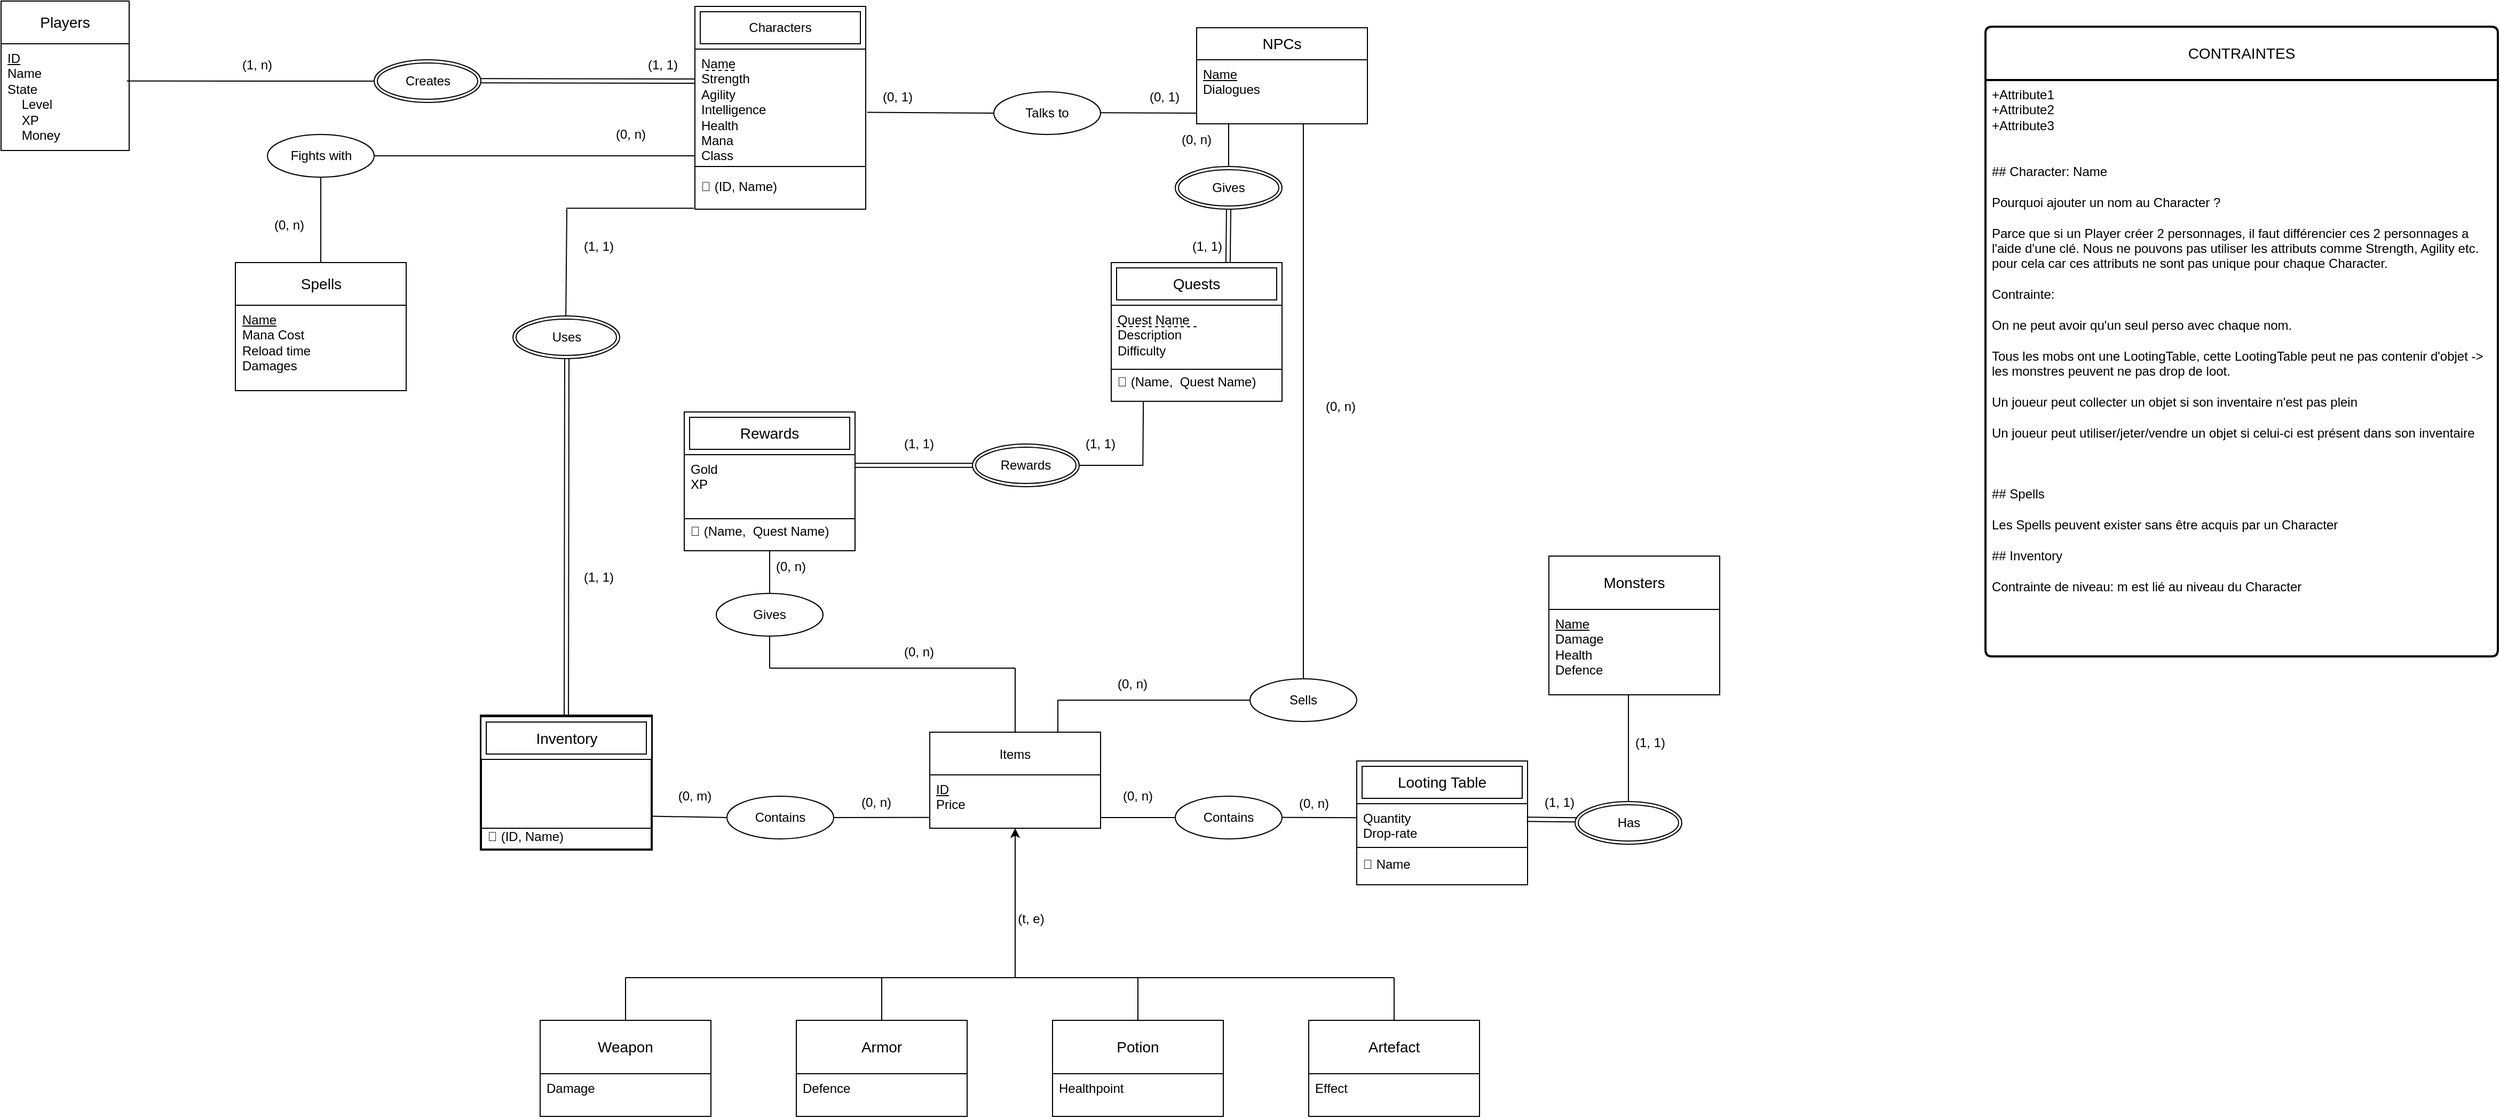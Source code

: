 <mxfile version="26.1.1">
  <diagram name="Page-1" id="gmYhZgUs5iD5eJfG_b85">
    <mxGraphModel grid="1" page="1" gridSize="10" guides="1" tooltips="1" connect="1" arrows="1" fold="1" pageScale="1" pageWidth="850" pageHeight="1100" math="0" shadow="0">
      <root>
        <mxCell id="0" />
        <mxCell id="1" parent="0" />
        <mxCell id="PnlVqJtPfhtR3vDDbLsD-72" value="Players" style="swimlane;childLayout=stackLayout;horizontal=1;startSize=40;horizontalStack=0;rounded=0;fontSize=14;fontStyle=0;strokeWidth=1;resizeParent=0;resizeLast=1;shadow=0;dashed=0;align=center;arcSize=4;whiteSpace=wrap;html=1;labelBackgroundColor=none;" vertex="1" parent="1">
          <mxGeometry x="-830" y="15" width="120" height="140" as="geometry" />
        </mxCell>
        <mxCell id="PnlVqJtPfhtR3vDDbLsD-73" value="&lt;u&gt;ID&lt;/u&gt;&lt;div&gt;Name&lt;/div&gt;&lt;div&gt;State&lt;/div&gt;&lt;div&gt;&amp;nbsp;&amp;nbsp;&amp;nbsp; Level&lt;br&gt;&lt;/div&gt;&lt;div&gt;&amp;nbsp;&amp;nbsp;&amp;nbsp; XP&lt;/div&gt;&lt;div&gt;&amp;nbsp;&amp;nbsp;&amp;nbsp; M&lt;span style=&quot;background-color: transparent; color: light-dark(rgb(0, 0, 0), rgb(255, 255, 255));&quot;&gt;oney&lt;/span&gt;&lt;/div&gt;&lt;div&gt;&lt;br&gt;&lt;/div&gt;" style="align=left;strokeColor=none;fillColor=none;spacingLeft=4;fontSize=12;verticalAlign=top;resizable=0;rotatable=0;part=1;html=1;labelBackgroundColor=none;" vertex="1" parent="PnlVqJtPfhtR3vDDbLsD-72">
          <mxGeometry y="40" width="120" height="100" as="geometry" />
        </mxCell>
        <mxCell id="PnlVqJtPfhtR3vDDbLsD-74" value="" style="swimlane;childLayout=stackLayout;horizontal=1;startSize=0;horizontalStack=0;rounded=1;fontSize=14;fontStyle=0;strokeWidth=1;resizeParent=0;resizeLast=1;shadow=0;dashed=0;align=center;arcSize=4;whiteSpace=wrap;html=1;labelBackgroundColor=none;" vertex="1" parent="1">
          <mxGeometry x="-180" y="20" width="160" height="190" as="geometry">
            <mxRectangle x="-180" y="40" width="130" height="50" as="alternateBounds" />
          </mxGeometry>
        </mxCell>
        <mxCell id="T0GjzuPxUQXK1XWp5vqH-15" value="Characters" style="shape=ext;margin=3;double=1;whiteSpace=wrap;html=1;align=center;strokeWidth=1;labelBackgroundColor=none;" vertex="1" parent="PnlVqJtPfhtR3vDDbLsD-74">
          <mxGeometry width="160" height="40" as="geometry" />
        </mxCell>
        <mxCell id="5OklQFgsDR4nSBkf5qA2-137" value="" style="endArrow=none;dashed=1;html=1;rounded=0;" edge="1" parent="PnlVqJtPfhtR3vDDbLsD-74">
          <mxGeometry width="50" height="50" relative="1" as="geometry">
            <mxPoint x="10" y="60" as="sourcePoint" />
            <mxPoint x="40" y="60" as="targetPoint" />
          </mxGeometry>
        </mxCell>
        <mxCell id="PnlVqJtPfhtR3vDDbLsD-75" value="&lt;div&gt;&lt;span&gt;Name&lt;/span&gt;&lt;/div&gt;Strength&lt;div&gt;Agility&lt;/div&gt;&lt;div&gt;Intelligence&lt;/div&gt;&lt;div&gt;Health&lt;/div&gt;&lt;div&gt;Mana&lt;/div&gt;&lt;div&gt;Class&lt;/div&gt;&lt;div&gt;&lt;br&gt;&lt;/div&gt;&lt;div&gt;🔑 (ID, Name)&lt;/div&gt;" style="align=left;strokeColor=none;fillColor=none;spacingLeft=4;fontSize=12;verticalAlign=top;resizable=0;rotatable=0;part=1;html=1;labelBackgroundColor=none;" vertex="1" parent="PnlVqJtPfhtR3vDDbLsD-74">
          <mxGeometry y="40" width="160" height="150" as="geometry" />
        </mxCell>
        <mxCell id="T0GjzuPxUQXK1XWp5vqH-31" value="" style="endArrow=none;html=1;rounded=0;labelBackgroundColor=none;fontColor=default;" edge="1" parent="PnlVqJtPfhtR3vDDbLsD-74">
          <mxGeometry width="50" height="50" relative="1" as="geometry">
            <mxPoint x="160" y="150" as="sourcePoint" />
            <mxPoint y="150" as="targetPoint" />
          </mxGeometry>
        </mxCell>
        <mxCell id="PnlVqJtPfhtR3vDDbLsD-76" value="&lt;span style=&quot;font-size: 12px;&quot;&gt;Items&lt;/span&gt;" style="swimlane;childLayout=stackLayout;horizontal=1;startSize=40;horizontalStack=0;rounded=0;fontSize=14;fontStyle=0;strokeWidth=1;resizeParent=0;resizeLast=1;shadow=0;dashed=0;align=center;arcSize=4;whiteSpace=wrap;html=1;labelBackgroundColor=none;" vertex="1" parent="1">
          <mxGeometry x="40" y="700" width="160" height="90" as="geometry" />
        </mxCell>
        <mxCell id="PnlVqJtPfhtR3vDDbLsD-77" value="&lt;u&gt;ID&lt;/u&gt;&lt;div&gt;Price&lt;/div&gt;&lt;div&gt;&lt;br&gt;&lt;/div&gt;" style="align=left;strokeColor=none;fillColor=none;spacingLeft=4;fontSize=12;verticalAlign=top;resizable=0;rotatable=0;part=1;html=1;labelBackgroundColor=none;" vertex="1" parent="PnlVqJtPfhtR3vDDbLsD-76">
          <mxGeometry y="40" width="160" height="50" as="geometry" />
        </mxCell>
        <mxCell id="PnlVqJtPfhtR3vDDbLsD-78" value="Weapon" style="swimlane;childLayout=stackLayout;horizontal=1;startSize=50;horizontalStack=0;rounded=0;fontSize=14;fontStyle=0;strokeWidth=1;resizeParent=0;resizeLast=1;shadow=0;dashed=0;align=center;arcSize=4;whiteSpace=wrap;html=1;labelBackgroundColor=none;" vertex="1" parent="1">
          <mxGeometry x="-325" y="970" width="160" height="90" as="geometry" />
        </mxCell>
        <mxCell id="PnlVqJtPfhtR3vDDbLsD-79" value="&lt;div&gt;Damage&lt;/div&gt;" style="align=left;strokeColor=none;fillColor=none;spacingLeft=4;fontSize=12;verticalAlign=top;resizable=0;rotatable=0;part=1;html=1;labelBackgroundColor=none;" vertex="1" parent="PnlVqJtPfhtR3vDDbLsD-78">
          <mxGeometry y="50" width="160" height="40" as="geometry" />
        </mxCell>
        <mxCell id="PnlVqJtPfhtR3vDDbLsD-80" value="Armor" style="swimlane;childLayout=stackLayout;horizontal=1;startSize=50;horizontalStack=0;rounded=0;fontSize=14;fontStyle=0;strokeWidth=1;resizeParent=0;resizeLast=1;shadow=0;dashed=0;align=center;arcSize=4;whiteSpace=wrap;html=1;labelBackgroundColor=none;" vertex="1" parent="1">
          <mxGeometry x="-85" y="970" width="160" height="90" as="geometry" />
        </mxCell>
        <mxCell id="PnlVqJtPfhtR3vDDbLsD-81" value="Defence" style="align=left;strokeColor=none;fillColor=none;spacingLeft=4;fontSize=12;verticalAlign=top;resizable=0;rotatable=0;part=1;html=1;labelBackgroundColor=none;" vertex="1" parent="PnlVqJtPfhtR3vDDbLsD-80">
          <mxGeometry y="50" width="160" height="40" as="geometry" />
        </mxCell>
        <mxCell id="PnlVqJtPfhtR3vDDbLsD-82" value="Potion" style="swimlane;childLayout=stackLayout;horizontal=1;startSize=50;horizontalStack=0;rounded=0;fontSize=14;fontStyle=0;strokeWidth=1;resizeParent=0;resizeLast=1;shadow=0;dashed=0;align=center;arcSize=4;whiteSpace=wrap;html=1;labelBackgroundColor=none;" vertex="1" parent="1">
          <mxGeometry x="155" y="970" width="160" height="90" as="geometry" />
        </mxCell>
        <mxCell id="PnlVqJtPfhtR3vDDbLsD-83" value="Healthpoint" style="align=left;strokeColor=none;fillColor=none;spacingLeft=4;fontSize=12;verticalAlign=top;resizable=0;rotatable=0;part=1;html=1;labelBackgroundColor=none;" vertex="1" parent="PnlVqJtPfhtR3vDDbLsD-82">
          <mxGeometry y="50" width="160" height="40" as="geometry" />
        </mxCell>
        <mxCell id="PnlVqJtPfhtR3vDDbLsD-84" value="Artefact" style="swimlane;childLayout=stackLayout;horizontal=1;startSize=50;horizontalStack=0;rounded=0;fontSize=14;fontStyle=0;strokeWidth=1;resizeParent=0;resizeLast=1;shadow=0;dashed=0;align=center;arcSize=4;whiteSpace=wrap;html=1;labelBackgroundColor=none;" vertex="1" parent="1">
          <mxGeometry x="395" y="970" width="160" height="90" as="geometry" />
        </mxCell>
        <mxCell id="PnlVqJtPfhtR3vDDbLsD-85" value="Effect" style="align=left;strokeColor=none;fillColor=none;spacingLeft=4;fontSize=12;verticalAlign=top;resizable=0;rotatable=0;part=1;html=1;labelBackgroundColor=none;" vertex="1" parent="PnlVqJtPfhtR3vDDbLsD-84">
          <mxGeometry y="50" width="160" height="40" as="geometry" />
        </mxCell>
        <mxCell id="PnlVqJtPfhtR3vDDbLsD-86" value="" style="endArrow=none;html=1;rounded=0;exitX=0.5;exitY=0;exitDx=0;exitDy=0;labelBackgroundColor=none;fontColor=default;" edge="1" parent="1" source="PnlVqJtPfhtR3vDDbLsD-80">
          <mxGeometry width="50" height="50" relative="1" as="geometry">
            <mxPoint x="-45" y="950" as="sourcePoint" />
            <mxPoint x="-5" y="930" as="targetPoint" />
          </mxGeometry>
        </mxCell>
        <mxCell id="PnlVqJtPfhtR3vDDbLsD-87" value="" style="endArrow=none;html=1;rounded=0;exitX=0.5;exitY=0;exitDx=0;exitDy=0;labelBackgroundColor=none;fontColor=default;" edge="1" parent="1" source="PnlVqJtPfhtR3vDDbLsD-82">
          <mxGeometry width="50" height="50" relative="1" as="geometry">
            <mxPoint x="215" y="890" as="sourcePoint" />
            <mxPoint x="235" y="930" as="targetPoint" />
          </mxGeometry>
        </mxCell>
        <mxCell id="PnlVqJtPfhtR3vDDbLsD-88" value="" style="endArrow=none;html=1;rounded=0;exitX=0.5;exitY=0;exitDx=0;exitDy=0;labelBackgroundColor=none;fontColor=default;" edge="1" parent="1" source="PnlVqJtPfhtR3vDDbLsD-84">
          <mxGeometry width="50" height="50" relative="1" as="geometry">
            <mxPoint x="215" y="890" as="sourcePoint" />
            <mxPoint x="475" y="930" as="targetPoint" />
          </mxGeometry>
        </mxCell>
        <mxCell id="PnlVqJtPfhtR3vDDbLsD-89" value="" style="endArrow=none;html=1;rounded=0;exitX=0.5;exitY=0;exitDx=0;exitDy=0;labelBackgroundColor=none;fontColor=default;" edge="1" parent="1" source="PnlVqJtPfhtR3vDDbLsD-78">
          <mxGeometry width="50" height="50" relative="1" as="geometry">
            <mxPoint x="215" y="890" as="sourcePoint" />
            <mxPoint x="-245" y="930" as="targetPoint" />
          </mxGeometry>
        </mxCell>
        <mxCell id="PnlVqJtPfhtR3vDDbLsD-90" value="" style="endArrow=none;html=1;rounded=0;labelBackgroundColor=none;fontColor=default;" edge="1" parent="1">
          <mxGeometry width="50" height="50" relative="1" as="geometry">
            <mxPoint x="-245" y="930" as="sourcePoint" />
            <mxPoint x="475" y="930" as="targetPoint" />
          </mxGeometry>
        </mxCell>
        <mxCell id="PnlVqJtPfhtR3vDDbLsD-91" value="" style="endArrow=classic;html=1;rounded=0;endFill=1;labelBackgroundColor=none;fontColor=default;entryX=0.5;entryY=1;entryDx=0;entryDy=0;" edge="1" parent="1" target="PnlVqJtPfhtR3vDDbLsD-77">
          <mxGeometry width="50" height="50" relative="1" as="geometry">
            <mxPoint x="120" y="930" as="sourcePoint" />
            <mxPoint x="115" y="830" as="targetPoint" />
          </mxGeometry>
        </mxCell>
        <mxCell id="PnlVqJtPfhtR3vDDbLsD-92" value="(t, e)" style="text;html=1;align=center;verticalAlign=middle;whiteSpace=wrap;rounded=0;labelBackgroundColor=none;" vertex="1" parent="1">
          <mxGeometry x="105" y="860" width="60" height="30" as="geometry" />
        </mxCell>
        <mxCell id="PnlVqJtPfhtR3vDDbLsD-93" value="&lt;div&gt;Monsters&lt;/div&gt;" style="swimlane;childLayout=stackLayout;horizontal=1;startSize=50;horizontalStack=0;rounded=0;fontSize=14;fontStyle=0;strokeWidth=1;resizeParent=0;resizeLast=1;shadow=0;dashed=0;align=center;arcSize=4;whiteSpace=wrap;html=1;labelBackgroundColor=none;" vertex="1" parent="1">
          <mxGeometry x="620" y="535" width="160" height="130" as="geometry" />
        </mxCell>
        <mxCell id="PnlVqJtPfhtR3vDDbLsD-94" value="&lt;div&gt;&lt;u&gt;Name&lt;/u&gt;&lt;/div&gt;Damage&lt;div&gt;Health&lt;/div&gt;&lt;div&gt;Defence&lt;/div&gt;" style="align=left;strokeColor=none;fillColor=none;spacingLeft=4;fontSize=12;verticalAlign=top;resizable=0;rotatable=0;part=1;html=1;labelBackgroundColor=none;" vertex="1" parent="PnlVqJtPfhtR3vDDbLsD-93">
          <mxGeometry y="50" width="160" height="80" as="geometry" />
        </mxCell>
        <mxCell id="PnlVqJtPfhtR3vDDbLsD-95" value="" style="swimlane;childLayout=stackLayout;horizontal=1;startSize=0;horizontalStack=0;rounded=0;fontSize=14;fontStyle=0;strokeWidth=1;resizeParent=0;resizeLast=1;shadow=0;dashed=0;align=center;arcSize=4;whiteSpace=wrap;html=1;labelBackgroundColor=none;" vertex="1" parent="1">
          <mxGeometry x="440" y="727" width="160" height="116" as="geometry" />
        </mxCell>
        <mxCell id="T0GjzuPxUQXK1XWp5vqH-45" value="&lt;span style=&quot;font-size: 14px;&quot;&gt;Looting Table&lt;/span&gt;" style="shape=ext;margin=3;double=1;whiteSpace=wrap;html=1;align=center;labelBackgroundColor=none;" vertex="1" parent="PnlVqJtPfhtR3vDDbLsD-95">
          <mxGeometry width="160" height="40" as="geometry" />
        </mxCell>
        <mxCell id="PnlVqJtPfhtR3vDDbLsD-96" value="Quantity&lt;div&gt;Drop-rate&lt;/div&gt;&lt;div&gt;&lt;br&gt;&lt;/div&gt;&lt;div&gt;&lt;div&gt;🔑 Name&lt;/div&gt;&lt;div&gt;&lt;br&gt;&lt;/div&gt;&lt;/div&gt;" style="align=left;strokeColor=none;fillColor=none;spacingLeft=4;fontSize=12;verticalAlign=top;resizable=0;rotatable=0;part=1;html=1;strokeWidth=1;labelBackgroundColor=none;" vertex="1" parent="PnlVqJtPfhtR3vDDbLsD-95">
          <mxGeometry y="40" width="160" height="76" as="geometry" />
        </mxCell>
        <mxCell id="T0GjzuPxUQXK1XWp5vqH-49" value="" style="endArrow=none;html=1;rounded=0;exitX=0;exitY=0.5;exitDx=0;exitDy=0;entryX=1;entryY=0.5;entryDx=0;entryDy=0;labelBackgroundColor=none;fontColor=default;" edge="1" parent="PnlVqJtPfhtR3vDDbLsD-95">
          <mxGeometry width="50" height="50" relative="1" as="geometry">
            <mxPoint y="81" as="sourcePoint" />
            <mxPoint x="160" y="81" as="targetPoint" />
          </mxGeometry>
        </mxCell>
        <mxCell id="PnlVqJtPfhtR3vDDbLsD-97" value="" style="swimlane;childLayout=stackLayout;horizontal=1;startSize=0;horizontalStack=0;rounded=0;fontSize=14;fontStyle=0;strokeWidth=1;resizeParent=0;resizeLast=1;shadow=0;dashed=0;align=center;arcSize=4;whiteSpace=wrap;html=1;labelBackgroundColor=none;" vertex="1" parent="1">
          <mxGeometry x="210" y="260" width="160" height="130" as="geometry" />
        </mxCell>
        <mxCell id="T0GjzuPxUQXK1XWp5vqH-68" value="&lt;span style=&quot;font-size: 14px;&quot;&gt;Quests&lt;/span&gt;" style="shape=ext;margin=3;double=1;whiteSpace=wrap;html=1;align=center;labelBackgroundColor=none;" vertex="1" parent="PnlVqJtPfhtR3vDDbLsD-97">
          <mxGeometry width="160" height="40" as="geometry" />
        </mxCell>
        <mxCell id="5OklQFgsDR4nSBkf5qA2-148" value="" style="endArrow=none;dashed=1;html=1;rounded=0;" edge="1" parent="PnlVqJtPfhtR3vDDbLsD-97">
          <mxGeometry width="50" height="50" relative="1" as="geometry">
            <mxPoint x="5" y="60" as="sourcePoint" />
            <mxPoint x="80" y="60.17" as="targetPoint" />
          </mxGeometry>
        </mxCell>
        <mxCell id="PnlVqJtPfhtR3vDDbLsD-98" value="Quest Name&lt;br&gt;&lt;div&gt;Description&lt;/div&gt;&lt;div&gt;Difficulty&lt;/div&gt;&lt;div&gt;&lt;br&gt;&lt;/div&gt;&lt;div&gt;🔑 (Name,&amp;nbsp; Quest&amp;nbsp;&lt;span style=&quot;background-color: transparent; color: light-dark(rgb(0, 0, 0), rgb(255, 255, 255));&quot;&gt;Name)&lt;/span&gt;&lt;/div&gt;" style="align=left;strokeColor=none;fillColor=none;spacingLeft=4;fontSize=12;verticalAlign=top;resizable=0;rotatable=0;part=1;html=1;labelBackgroundColor=none;" vertex="1" parent="PnlVqJtPfhtR3vDDbLsD-97">
          <mxGeometry y="40" width="160" height="90" as="geometry" />
        </mxCell>
        <mxCell id="T0GjzuPxUQXK1XWp5vqH-103" value="" style="endArrow=none;html=1;rounded=0;labelBackgroundColor=none;fontColor=default;" edge="1" parent="PnlVqJtPfhtR3vDDbLsD-97">
          <mxGeometry width="50" height="50" relative="1" as="geometry">
            <mxPoint x="160" y="100" as="sourcePoint" />
            <mxPoint y="100" as="targetPoint" />
          </mxGeometry>
        </mxCell>
        <mxCell id="PnlVqJtPfhtR3vDDbLsD-99" value="&lt;div&gt;Spells&lt;/div&gt;" style="swimlane;childLayout=stackLayout;horizontal=1;startSize=40;horizontalStack=0;rounded=0;fontSize=14;fontStyle=0;strokeWidth=1;resizeParent=0;resizeLast=1;shadow=0;dashed=0;align=center;arcSize=6;whiteSpace=wrap;html=1;labelBackgroundColor=none;" vertex="1" parent="1">
          <mxGeometry x="-610.48" y="260" width="160" height="120" as="geometry" />
        </mxCell>
        <mxCell id="PnlVqJtPfhtR3vDDbLsD-100" value="&lt;div&gt;&lt;u&gt;Name&lt;/u&gt;&lt;/div&gt;Mana Cost&lt;div&gt;Reload time&lt;/div&gt;&lt;div&gt;Damages&lt;/div&gt;" style="align=left;strokeColor=none;fillColor=none;spacingLeft=4;fontSize=12;verticalAlign=top;resizable=0;rotatable=0;part=1;html=1;labelBackgroundColor=none;" vertex="1" parent="PnlVqJtPfhtR3vDDbLsD-99">
          <mxGeometry y="40" width="160" height="80" as="geometry" />
        </mxCell>
        <mxCell id="PnlVqJtPfhtR3vDDbLsD-101" value="NPCs" style="swimlane;childLayout=stackLayout;horizontal=1;startSize=30;horizontalStack=0;rounded=0;fontSize=14;fontStyle=0;strokeWidth=1;resizeParent=0;resizeLast=1;shadow=0;dashed=0;align=center;arcSize=4;whiteSpace=wrap;html=1;labelBackgroundColor=none;" vertex="1" parent="1">
          <mxGeometry x="290" y="40" width="160" height="90" as="geometry" />
        </mxCell>
        <mxCell id="PnlVqJtPfhtR3vDDbLsD-102" value="&lt;div&gt;&lt;u&gt;Name&lt;/u&gt;&lt;/div&gt;&lt;div&gt;Dialogues&lt;/div&gt;" style="align=left;strokeColor=none;fillColor=none;spacingLeft=4;fontSize=12;verticalAlign=top;resizable=0;rotatable=0;part=1;html=1;labelBackgroundColor=none;" vertex="1" parent="PnlVqJtPfhtR3vDDbLsD-101">
          <mxGeometry y="30" width="160" height="60" as="geometry" />
        </mxCell>
        <mxCell id="PnlVqJtPfhtR3vDDbLsD-105" value="&lt;div&gt;(1, n)&lt;/div&gt;" style="text;html=1;align=center;verticalAlign=middle;whiteSpace=wrap;rounded=0;labelBackgroundColor=none;" vertex="1" parent="1">
          <mxGeometry x="-620.48" y="60" width="60" height="30" as="geometry" />
        </mxCell>
        <mxCell id="PnlVqJtPfhtR3vDDbLsD-106" value="(1, 1)" style="text;html=1;align=center;verticalAlign=middle;whiteSpace=wrap;rounded=0;labelBackgroundColor=none;" vertex="1" parent="1">
          <mxGeometry x="-240.48" y="60" width="60" height="30" as="geometry" />
        </mxCell>
        <mxCell id="PnlVqJtPfhtR3vDDbLsD-112" value="Sells" style="ellipse;whiteSpace=wrap;html=1;align=center;labelBackgroundColor=none;" vertex="1" parent="1">
          <mxGeometry x="340" y="650" width="100" height="40" as="geometry" />
        </mxCell>
        <mxCell id="PnlVqJtPfhtR3vDDbLsD-113" value="" style="endArrow=none;html=1;rounded=0;exitX=0.5;exitY=0;exitDx=0;exitDy=0;labelBackgroundColor=none;fontColor=default;" edge="1" parent="1">
          <mxGeometry width="50" height="50" relative="1" as="geometry">
            <mxPoint x="390" y="650" as="sourcePoint" />
            <mxPoint x="390" y="130" as="targetPoint" />
          </mxGeometry>
        </mxCell>
        <mxCell id="PnlVqJtPfhtR3vDDbLsD-114" value="" style="endArrow=none;html=1;rounded=0;exitX=0;exitY=0.5;exitDx=0;exitDy=0;entryX=0;entryY=1;entryDx=0;entryDy=0;labelBackgroundColor=none;fontColor=default;" edge="1" parent="1" source="PnlVqJtPfhtR3vDDbLsD-112" target="PnlVqJtPfhtR3vDDbLsD-117">
          <mxGeometry width="50" height="50" relative="1" as="geometry">
            <mxPoint x="-10" y="460" as="sourcePoint" />
            <mxPoint x="40" y="410" as="targetPoint" />
          </mxGeometry>
        </mxCell>
        <mxCell id="PnlVqJtPfhtR3vDDbLsD-115" value="" style="endArrow=none;html=1;rounded=0;exitX=0.982;exitY=0.349;exitDx=0;exitDy=0;entryX=0;entryY=0.5;entryDx=0;entryDy=0;strokeWidth=1;labelBackgroundColor=none;fontColor=default;exitPerimeter=0;" edge="1" parent="1" source="PnlVqJtPfhtR3vDDbLsD-73">
          <mxGeometry width="50" height="50" relative="1" as="geometry">
            <mxPoint x="-620.48" y="89.52" as="sourcePoint" />
            <mxPoint x="-480.48" y="90" as="targetPoint" />
          </mxGeometry>
        </mxCell>
        <mxCell id="PnlVqJtPfhtR3vDDbLsD-116" value="(0, n)" style="text;html=1;align=center;verticalAlign=middle;whiteSpace=wrap;rounded=0;labelBackgroundColor=none;" vertex="1" parent="1">
          <mxGeometry x="395" y="380" width="60" height="30" as="geometry" />
        </mxCell>
        <mxCell id="PnlVqJtPfhtR3vDDbLsD-117" value="(0, n)" style="text;html=1;align=center;verticalAlign=middle;whiteSpace=wrap;rounded=0;labelBackgroundColor=none;" vertex="1" parent="1">
          <mxGeometry x="200" y="640" width="60" height="30" as="geometry" />
        </mxCell>
        <mxCell id="PnlVqJtPfhtR3vDDbLsD-118" value="Talks to" style="ellipse;whiteSpace=wrap;html=1;align=center;labelBackgroundColor=none;" vertex="1" parent="1">
          <mxGeometry x="100" y="100" width="100" height="40" as="geometry" />
        </mxCell>
        <mxCell id="PnlVqJtPfhtR3vDDbLsD-119" value="" style="endArrow=none;html=1;rounded=0;exitX=1.008;exitY=0.395;exitDx=0;exitDy=0;entryX=0;entryY=0.5;entryDx=0;entryDy=0;exitPerimeter=0;labelBackgroundColor=none;fontColor=default;" edge="1" parent="1" source="PnlVqJtPfhtR3vDDbLsD-75" target="PnlVqJtPfhtR3vDDbLsD-118">
          <mxGeometry width="50" height="50" relative="1" as="geometry">
            <mxPoint x="-10" y="400" as="sourcePoint" />
            <mxPoint x="40" y="350" as="targetPoint" />
          </mxGeometry>
        </mxCell>
        <mxCell id="PnlVqJtPfhtR3vDDbLsD-120" value="" style="endArrow=none;html=1;rounded=0;exitX=1;exitY=0.5;exitDx=0;exitDy=0;labelBackgroundColor=none;fontColor=default;" edge="1" parent="1">
          <mxGeometry width="50" height="50" relative="1" as="geometry">
            <mxPoint x="200" y="119.6" as="sourcePoint" />
            <mxPoint x="290" y="120" as="targetPoint" />
          </mxGeometry>
        </mxCell>
        <mxCell id="PnlVqJtPfhtR3vDDbLsD-121" value="(0, 1)" style="text;html=1;align=center;verticalAlign=middle;whiteSpace=wrap;rounded=0;labelBackgroundColor=none;" vertex="1" parent="1">
          <mxGeometry x="-20" y="90" width="60" height="30" as="geometry" />
        </mxCell>
        <mxCell id="PnlVqJtPfhtR3vDDbLsD-122" value="(0, 1)" style="text;html=1;align=center;verticalAlign=middle;whiteSpace=wrap;rounded=0;labelBackgroundColor=none;" vertex="1" parent="1">
          <mxGeometry x="230" y="90" width="60" height="30" as="geometry" />
        </mxCell>
        <mxCell id="PnlVqJtPfhtR3vDDbLsD-125" value="(0, n)" style="text;html=1;align=center;verticalAlign=middle;whiteSpace=wrap;rounded=0;labelBackgroundColor=none;" vertex="1" parent="1">
          <mxGeometry x="260" y="130" width="60" height="30" as="geometry" />
        </mxCell>
        <mxCell id="PnlVqJtPfhtR3vDDbLsD-128" value="Fights with" style="ellipse;whiteSpace=wrap;html=1;align=center;labelBackgroundColor=none;" vertex="1" parent="1">
          <mxGeometry x="-580.48" y="140" width="100" height="40" as="geometry" />
        </mxCell>
        <mxCell id="PnlVqJtPfhtR3vDDbLsD-129" value="" style="endArrow=none;html=1;rounded=0;exitX=0.5;exitY=0;exitDx=0;exitDy=0;entryX=0.5;entryY=1;entryDx=0;entryDy=0;labelBackgroundColor=none;fontColor=default;" edge="1" parent="1" source="PnlVqJtPfhtR3vDDbLsD-99" target="PnlVqJtPfhtR3vDDbLsD-128">
          <mxGeometry width="50" height="50" relative="1" as="geometry">
            <mxPoint x="-150" y="390" as="sourcePoint" />
            <mxPoint x="-100" y="340" as="targetPoint" />
          </mxGeometry>
        </mxCell>
        <mxCell id="PnlVqJtPfhtR3vDDbLsD-130" value="" style="endArrow=none;html=1;rounded=0;labelBackgroundColor=none;fontColor=default;" edge="1" parent="1">
          <mxGeometry width="50" height="50" relative="1" as="geometry">
            <mxPoint x="-480" y="160" as="sourcePoint" />
            <mxPoint x="-180.48" y="160" as="targetPoint" />
          </mxGeometry>
        </mxCell>
        <mxCell id="PnlVqJtPfhtR3vDDbLsD-132" value="(0, n)" style="text;html=1;align=center;verticalAlign=middle;whiteSpace=wrap;rounded=0;labelBackgroundColor=none;" vertex="1" parent="1">
          <mxGeometry x="-270" y="125" width="60" height="30" as="geometry" />
        </mxCell>
        <mxCell id="PnlVqJtPfhtR3vDDbLsD-133" value="(0, n)" style="text;html=1;align=center;verticalAlign=middle;whiteSpace=wrap;rounded=0;labelBackgroundColor=none;" vertex="1" parent="1">
          <mxGeometry x="-590" y="210" width="60" height="30" as="geometry" />
        </mxCell>
        <mxCell id="PnlVqJtPfhtR3vDDbLsD-135" value="" style="swimlane;childLayout=stackLayout;horizontal=1;startSize=0;horizontalStack=0;rounded=1;fontSize=14;fontStyle=0;strokeWidth=1;resizeParent=0;resizeLast=1;shadow=0;dashed=0;align=center;arcSize=4;whiteSpace=wrap;html=1;labelBackgroundColor=none;" vertex="1" parent="1">
          <mxGeometry x="-190" y="400" width="160" height="130" as="geometry" />
        </mxCell>
        <mxCell id="T0GjzuPxUQXK1XWp5vqH-54" value="&lt;span style=&quot;font-size: 14px;&quot;&gt;Rewards&lt;/span&gt;" style="shape=ext;margin=3;double=1;whiteSpace=wrap;html=1;align=center;labelBackgroundColor=none;" vertex="1" parent="PnlVqJtPfhtR3vDDbLsD-135">
          <mxGeometry width="160" height="40" as="geometry" />
        </mxCell>
        <mxCell id="PnlVqJtPfhtR3vDDbLsD-136" value="&lt;div&gt;Gold&lt;/div&gt;&lt;div&gt;XP&lt;/div&gt;&lt;div&gt;&lt;br&gt;&lt;/div&gt;&lt;div&gt;&lt;br&gt;&lt;/div&gt;&lt;div&gt;🔑 (Name,&amp;nbsp; Quest&amp;nbsp;&lt;span style=&quot;color: light-dark(rgb(0, 0, 0), rgb(255, 255, 255)); background-color: transparent;&quot;&gt;Name)&lt;/span&gt;&lt;/div&gt;" style="align=left;strokeColor=none;fillColor=none;spacingLeft=4;fontSize=12;verticalAlign=top;resizable=0;rotatable=0;part=1;html=1;labelBackgroundColor=none;" vertex="1" parent="PnlVqJtPfhtR3vDDbLsD-135">
          <mxGeometry y="40" width="160" height="90" as="geometry" />
        </mxCell>
        <mxCell id="T0GjzuPxUQXK1XWp5vqH-104" value="" style="endArrow=none;html=1;rounded=0;labelBackgroundColor=none;fontColor=default;" edge="1" parent="PnlVqJtPfhtR3vDDbLsD-135">
          <mxGeometry width="50" height="50" relative="1" as="geometry">
            <mxPoint x="160" y="100" as="sourcePoint" />
            <mxPoint y="100" as="targetPoint" />
          </mxGeometry>
        </mxCell>
        <mxCell id="PnlVqJtPfhtR3vDDbLsD-137" value="Gives" style="ellipse;whiteSpace=wrap;html=1;align=center;labelBackgroundColor=none;" vertex="1" parent="1">
          <mxGeometry x="-160" y="570" width="100" height="40" as="geometry" />
        </mxCell>
        <mxCell id="PnlVqJtPfhtR3vDDbLsD-138" value="" style="endArrow=none;html=1;rounded=0;exitX=0.5;exitY=0;exitDx=0;exitDy=0;entryX=0.5;entryY=1;entryDx=0;entryDy=0;labelBackgroundColor=none;fontColor=default;" edge="1" parent="1" source="PnlVqJtPfhtR3vDDbLsD-137" target="PnlVqJtPfhtR3vDDbLsD-136">
          <mxGeometry width="50" height="50" relative="1" as="geometry">
            <mxPoint x="-160" y="550" as="sourcePoint" />
            <mxPoint x="-110" y="530" as="targetPoint" />
          </mxGeometry>
        </mxCell>
        <mxCell id="PnlVqJtPfhtR3vDDbLsD-139" value="" style="endArrow=none;html=1;rounded=0;labelBackgroundColor=none;fontColor=default;" edge="1" parent="1">
          <mxGeometry width="50" height="50" relative="1" as="geometry">
            <mxPoint x="120" y="640" as="sourcePoint" />
            <mxPoint x="-110" y="640" as="targetPoint" />
          </mxGeometry>
        </mxCell>
        <mxCell id="PnlVqJtPfhtR3vDDbLsD-140" value="" style="endArrow=none;html=1;rounded=0;labelBackgroundColor=none;fontColor=default;" edge="1" parent="1">
          <mxGeometry width="50" height="50" relative="1" as="geometry">
            <mxPoint x="-110" y="640" as="sourcePoint" />
            <mxPoint x="-110" y="610" as="targetPoint" />
          </mxGeometry>
        </mxCell>
        <mxCell id="PnlVqJtPfhtR3vDDbLsD-141" value="(0, n)" style="text;html=1;align=center;verticalAlign=middle;whiteSpace=wrap;rounded=0;labelBackgroundColor=none;" vertex="1" parent="1">
          <mxGeometry y="610" width="60" height="30" as="geometry" />
        </mxCell>
        <mxCell id="PnlVqJtPfhtR3vDDbLsD-142" value="(0, n)" style="text;html=1;align=center;verticalAlign=middle;whiteSpace=wrap;rounded=0;labelBackgroundColor=none;" vertex="1" parent="1">
          <mxGeometry x="-120" y="530" width="60" height="30" as="geometry" />
        </mxCell>
        <mxCell id="T0GjzuPxUQXK1XWp5vqH-6" value="CONTRAIN&lt;span style=&quot;background-color: transparent; color: light-dark(rgb(0, 0, 0), rgb(255, 255, 255));&quot;&gt;TES&lt;/span&gt;" style="swimlane;childLayout=stackLayout;horizontal=1;startSize=50;horizontalStack=0;rounded=1;fontSize=14;fontStyle=0;strokeWidth=2;resizeParent=0;resizeLast=1;shadow=0;dashed=0;align=center;arcSize=4;whiteSpace=wrap;html=1;labelBackgroundColor=none;" vertex="1" parent="1">
          <mxGeometry x="1029" y="39" width="480" height="590" as="geometry" />
        </mxCell>
        <mxCell id="T0GjzuPxUQXK1XWp5vqH-7" value="+Attribute1&lt;br&gt;+Attribute2&lt;br&gt;&lt;div&gt;+Attribute3&lt;/div&gt;&lt;div&gt;&lt;br&gt;&lt;/div&gt;&lt;br&gt;## Character: Name&lt;br&gt;&lt;br&gt;Pourquoi ajouter un nom au Character ? &lt;br&gt;&lt;br&gt;Parce que si un Player créer 2 personnages, il faut différencier ces 2 personnages a l&#39;aide d&#39;une clé. Nous ne pouvons pas utiliser les attributs comme Strength, Agility etc. pour cela car ces attributs ne sont pas unique pour chaque Character.&lt;br&gt;&lt;br&gt;&lt;div&gt;Contrainte:&lt;/div&gt;&lt;div&gt;&lt;br&gt;&lt;/div&gt;&lt;div&gt;On ne peut avoir qu&#39;un seul perso avec chaque nom.&lt;/div&gt;&lt;div&gt;&lt;br&gt;&lt;/div&gt;&lt;div&gt;Tous les mobs ont une LootingTable, cette LootingTable peut ne pas contenir d&#39;objet -&amp;gt; les monstres peuvent ne pas drop de loot.&lt;/div&gt;&lt;div&gt;&lt;br&gt;&lt;/div&gt;&lt;div&gt;Un joueur peut collecter un objet si son inventaire n&#39;est pas plein&lt;/div&gt;&lt;div&gt;&lt;br&gt;&lt;/div&gt;&lt;div&gt;Un joueur peut utiliser/jeter/vendre un objet si celui-ci est présent dans son inventaire&lt;/div&gt;&lt;br&gt;&lt;br&gt;&lt;br&gt;&lt;div&gt;## Spells&lt;/div&gt;&lt;div&gt;&lt;br&gt;&lt;/div&gt;&lt;div&gt;Les Spells peuvent exister sans être acquis par un Character&lt;/div&gt;&lt;div&gt;&lt;br&gt;&lt;/div&gt;&lt;div&gt;## Inventory&lt;/div&gt;&lt;div&gt;&lt;br&gt;&lt;/div&gt;&lt;div&gt;Contrainte de niveau: m est lié au niveau du Character&lt;/div&gt;" style="align=left;strokeColor=none;fillColor=none;spacingLeft=4;spacingRight=4;fontSize=12;verticalAlign=top;resizable=0;rotatable=0;part=1;html=1;whiteSpace=wrap;labelBackgroundColor=none;" vertex="1" parent="T0GjzuPxUQXK1XWp5vqH-6">
          <mxGeometry y="50" width="480" height="540" as="geometry" />
        </mxCell>
        <mxCell id="T0GjzuPxUQXK1XWp5vqH-16" value="" style="shape=link;html=1;rounded=0;entryX=1;entryY=1;entryDx=0;entryDy=0;strokeWidth=1;labelBackgroundColor=none;fontColor=default;" edge="1" parent="1" target="PnlVqJtPfhtR3vDDbLsD-106">
          <mxGeometry relative="1" as="geometry">
            <mxPoint x="-380.48" y="89.66" as="sourcePoint" />
            <mxPoint x="-220.48" y="89.66" as="targetPoint" />
          </mxGeometry>
        </mxCell>
        <mxCell id="T0GjzuPxUQXK1XWp5vqH-17" value="" style="resizable=0;html=1;whiteSpace=wrap;align=right;verticalAlign=bottom;labelBackgroundColor=none;" connectable="0" vertex="1" parent="T0GjzuPxUQXK1XWp5vqH-16">
          <mxGeometry x="1" relative="1" as="geometry" />
        </mxCell>
        <mxCell id="T0GjzuPxUQXK1XWp5vqH-18" value="Creates" style="ellipse;shape=doubleEllipse;margin=3;whiteSpace=wrap;html=1;align=center;strokeWidth=1;labelBackgroundColor=none;" vertex="1" parent="1">
          <mxGeometry x="-480.48" y="70" width="100" height="40" as="geometry" />
        </mxCell>
        <mxCell id="hF-KjkAvDpBelAWugECg-43" value="" style="shape=link;html=1;rounded=0;exitX=0.012;exitY=0.427;exitDx=0;exitDy=0;exitPerimeter=0;labelBackgroundColor=none;fontColor=default;entryX=0.996;entryY=0.192;entryDx=0;entryDy=0;entryPerimeter=0;" edge="1" parent="1" source="T0GjzuPxUQXK1XWp5vqH-47" target="PnlVqJtPfhtR3vDDbLsD-96">
          <mxGeometry width="100" relative="1" as="geometry">
            <mxPoint x="644.04" y="782.2" as="sourcePoint" />
            <mxPoint x="594.04" y="782" as="targetPoint" />
          </mxGeometry>
        </mxCell>
        <mxCell id="T0GjzuPxUQXK1XWp5vqH-47" value="Has" style="ellipse;shape=doubleEllipse;margin=3;whiteSpace=wrap;html=1;align=center;labelBackgroundColor=none;" vertex="1" parent="1">
          <mxGeometry x="644.52" y="765" width="100" height="40" as="geometry" />
        </mxCell>
        <mxCell id="T0GjzuPxUQXK1XWp5vqH-50" value="(1, 1)" style="text;html=1;align=center;verticalAlign=middle;whiteSpace=wrap;rounded=0;labelBackgroundColor=none;" vertex="1" parent="1">
          <mxGeometry x="684.52" y="695" width="60" height="30" as="geometry" />
        </mxCell>
        <mxCell id="T0GjzuPxUQXK1XWp5vqH-51" value="(1, 1)" style="text;html=1;align=center;verticalAlign=middle;whiteSpace=wrap;rounded=0;labelBackgroundColor=none;" vertex="1" parent="1">
          <mxGeometry x="600" y="750.5" width="60" height="30" as="geometry" />
        </mxCell>
        <mxCell id="T0GjzuPxUQXK1XWp5vqH-52" value="(0, n)" style="text;html=1;align=center;verticalAlign=middle;whiteSpace=wrap;rounded=0;labelBackgroundColor=none;" vertex="1" parent="1">
          <mxGeometry x="370" y="752" width="60" height="30" as="geometry" />
        </mxCell>
        <mxCell id="T0GjzuPxUQXK1XWp5vqH-53" value="(0, n)" style="text;html=1;align=center;verticalAlign=middle;whiteSpace=wrap;rounded=0;labelBackgroundColor=none;" vertex="1" parent="1">
          <mxGeometry x="205" y="745" width="60" height="30" as="geometry" />
        </mxCell>
        <mxCell id="5OklQFgsDR4nSBkf5qA2-110" value="" style="shape=link;html=1;rounded=0;width=-3.774;entryX=0;entryY=0.5;entryDx=0;entryDy=0;labelBackgroundColor=none;fontColor=default;" edge="1" parent="1" target="5OklQFgsDR4nSBkf5qA2-112">
          <mxGeometry relative="1" as="geometry">
            <mxPoint x="-30" y="450" as="sourcePoint" />
            <mxPoint x="130" y="450" as="targetPoint" />
            <Array as="points">
              <mxPoint x="70" y="450" />
            </Array>
          </mxGeometry>
        </mxCell>
        <mxCell id="5OklQFgsDR4nSBkf5qA2-111" value="" style="resizable=0;html=1;whiteSpace=wrap;align=right;verticalAlign=bottom;labelBackgroundColor=none;" connectable="0" vertex="1" parent="5OklQFgsDR4nSBkf5qA2-110">
          <mxGeometry x="1" relative="1" as="geometry" />
        </mxCell>
        <mxCell id="5OklQFgsDR4nSBkf5qA2-112" value="Rewards" style="ellipse;shape=doubleEllipse;margin=3;whiteSpace=wrap;html=1;align=center;labelBackgroundColor=none;" vertex="1" parent="1">
          <mxGeometry x="80" y="430.0" width="100" height="40" as="geometry" />
        </mxCell>
        <mxCell id="5OklQFgsDR4nSBkf5qA2-116" value="" style="endArrow=none;html=1;rounded=0;labelBackgroundColor=none;fontColor=default;entryX=0.188;entryY=1.001;entryDx=0;entryDy=0;entryPerimeter=0;" edge="1" parent="1" target="PnlVqJtPfhtR3vDDbLsD-98">
          <mxGeometry width="50" height="50" relative="1" as="geometry">
            <mxPoint x="239.66" y="450" as="sourcePoint" />
            <mxPoint x="240" y="390" as="targetPoint" />
          </mxGeometry>
        </mxCell>
        <mxCell id="T0GjzuPxUQXK1XWp5vqH-56" value="" style="endArrow=none;html=1;rounded=0;entryX=0;entryY=1;entryDx=0;entryDy=0;labelBackgroundColor=none;fontColor=default;" edge="1" parent="1">
          <mxGeometry width="50" height="50" relative="1" as="geometry">
            <mxPoint x="240" y="450" as="sourcePoint" />
            <mxPoint x="180" y="450" as="targetPoint" />
          </mxGeometry>
        </mxCell>
        <mxCell id="T0GjzuPxUQXK1XWp5vqH-65" value="" style="shape=link;html=1;rounded=0;entryX=0.5;entryY=1;entryDx=0;entryDy=0;exitX=0.684;exitY=-0.002;exitDx=0;exitDy=0;labelBackgroundColor=none;fontColor=default;exitPerimeter=0;" edge="1" parent="1" source="T0GjzuPxUQXK1XWp5vqH-68" target="T0GjzuPxUQXK1XWp5vqH-67">
          <mxGeometry relative="1" as="geometry">
            <mxPoint x="319.65" y="274" as="sourcePoint" />
            <mxPoint x="320.35" y="212.32" as="targetPoint" />
          </mxGeometry>
        </mxCell>
        <mxCell id="T0GjzuPxUQXK1XWp5vqH-67" value="Gives" style="ellipse;shape=doubleEllipse;margin=3;whiteSpace=wrap;html=1;align=center;labelBackgroundColor=none;" vertex="1" parent="1">
          <mxGeometry x="270" y="170" width="100" height="40" as="geometry" />
        </mxCell>
        <mxCell id="5OklQFgsDR4nSBkf5qA2-128" value="" style="endArrow=none;html=1;rounded=0;labelBackgroundColor=none;fontColor=default;" edge="1" parent="1" source="T0GjzuPxUQXK1XWp5vqH-67">
          <mxGeometry width="50" height="50" relative="1" as="geometry">
            <mxPoint x="310" y="180" as="sourcePoint" />
            <mxPoint x="320" y="130" as="targetPoint" />
          </mxGeometry>
        </mxCell>
        <mxCell id="hF-KjkAvDpBelAWugECg-55" value="" style="endArrow=none;html=1;rounded=0;exitX=1.011;exitY=0.18;exitDx=0;exitDy=0;exitPerimeter=0;labelBackgroundColor=none;fontColor=default;" edge="1" parent="1">
          <mxGeometry width="50" height="50" relative="1" as="geometry">
            <mxPoint x="341.76" y="779.81" as="sourcePoint" />
            <mxPoint x="440" y="780.13" as="targetPoint" />
          </mxGeometry>
        </mxCell>
        <mxCell id="T0GjzuPxUQXK1XWp5vqH-71" value="(1, 1)" style="text;html=1;align=center;verticalAlign=middle;whiteSpace=wrap;rounded=0;labelBackgroundColor=none;" vertex="1" parent="1">
          <mxGeometry x="270" y="230" width="60" height="30" as="geometry" />
        </mxCell>
        <mxCell id="T0GjzuPxUQXK1XWp5vqH-72" value="(1, 1)" style="text;html=1;align=center;verticalAlign=middle;whiteSpace=wrap;rounded=0;labelBackgroundColor=none;" vertex="1" parent="1">
          <mxGeometry x="170" y="415" width="60" height="30" as="geometry" />
        </mxCell>
        <mxCell id="T0GjzuPxUQXK1XWp5vqH-73" value="(1, 1)" style="text;html=1;align=center;verticalAlign=middle;whiteSpace=wrap;rounded=0;labelBackgroundColor=none;" vertex="1" parent="1">
          <mxGeometry y="415" width="60" height="30" as="geometry" />
        </mxCell>
        <mxCell id="T0GjzuPxUQXK1XWp5vqH-76" value="" style="endArrow=none;html=1;rounded=0;exitX=0.003;exitY=0.599;exitDx=0;exitDy=0;exitPerimeter=0;" edge="1" parent="1">
          <mxGeometry width="50" height="50" relative="1" as="geometry">
            <mxPoint x="-180.96" y="209.17" as="sourcePoint" />
            <mxPoint x="-300.48" y="209.17" as="targetPoint" />
          </mxGeometry>
        </mxCell>
        <mxCell id="T0GjzuPxUQXK1XWp5vqH-77" value="" style="endArrow=none;html=1;rounded=0;" edge="1" parent="1">
          <mxGeometry width="50" height="50" relative="1" as="geometry">
            <mxPoint x="-300.9" y="310" as="sourcePoint" />
            <mxPoint x="-300" y="210" as="targetPoint" />
          </mxGeometry>
        </mxCell>
        <mxCell id="T0GjzuPxUQXK1XWp5vqH-78" value="" style="endArrow=none;html=1;rounded=0;exitX=0.5;exitY=0;exitDx=0;exitDy=0;" edge="1" parent="1" source="T0GjzuPxUQXK1XWp5vqH-47">
          <mxGeometry width="50" height="50" relative="1" as="geometry">
            <mxPoint x="694.3" y="845" as="sourcePoint" />
            <mxPoint x="694.52" y="665" as="targetPoint" />
          </mxGeometry>
        </mxCell>
        <mxCell id="hF-KjkAvDpBelAWugECg-63" value="(1, 1)" style="text;html=1;align=center;verticalAlign=middle;whiteSpace=wrap;rounded=0;labelBackgroundColor=none;" vertex="1" parent="1">
          <mxGeometry x="-300.48" y="230" width="60" height="30" as="geometry" />
        </mxCell>
        <mxCell id="T0GjzuPxUQXK1XWp5vqH-80" value="" style="line;strokeWidth=1;rotatable=0;dashed=0;labelPosition=right;align=left;verticalAlign=middle;spacingTop=0;spacingLeft=6;points=[];portConstraint=eastwest;" vertex="1" parent="1">
          <mxGeometry x="200" y="775" width="90" height="10" as="geometry" />
        </mxCell>
        <mxCell id="T0GjzuPxUQXK1XWp5vqH-81" value="Contains" style="ellipse;whiteSpace=wrap;html=1;align=center;labelBackgroundColor=none;" vertex="1" parent="1">
          <mxGeometry x="270" y="760" width="100" height="40" as="geometry" />
        </mxCell>
        <mxCell id="5OklQFgsDR4nSBkf5qA2-139" value="Uses" style="ellipse;shape=doubleEllipse;margin=3;whiteSpace=wrap;html=1;align=center;" vertex="1" parent="1">
          <mxGeometry x="-350.48" y="310" width="100" height="40" as="geometry" />
        </mxCell>
        <mxCell id="T0GjzuPxUQXK1XWp5vqH-87" value="" style="swimlane;childLayout=stackLayout;horizontal=1;startSize=1;horizontalStack=0;rounded=1;fontSize=14;fontStyle=0;strokeWidth=2;resizeParent=0;resizeLast=1;shadow=0;dashed=0;align=center;arcSize=0;whiteSpace=wrap;html=1;" vertex="1" parent="1">
          <mxGeometry x="-380.48" y="684.5" width="160" height="125.5" as="geometry" />
        </mxCell>
        <mxCell id="T0GjzuPxUQXK1XWp5vqH-86" value="&lt;span style=&quot;font-size: 14px;&quot;&gt;Inventory&lt;/span&gt;" style="shape=ext;margin=3;double=1;whiteSpace=wrap;html=1;align=center;" vertex="1" parent="T0GjzuPxUQXK1XWp5vqH-87">
          <mxGeometry y="1" width="160" height="40" as="geometry" />
        </mxCell>
        <mxCell id="T0GjzuPxUQXK1XWp5vqH-88" value="&lt;div&gt;&lt;span style=&quot;text-wrap-mode: nowrap;&quot;&gt;&lt;br&gt;&lt;/span&gt;&lt;/div&gt;&lt;div&gt;&lt;span style=&quot;text-wrap-mode: nowrap;&quot;&gt;&lt;br&gt;&lt;/span&gt;&lt;/div&gt;&lt;div&gt;&lt;span style=&quot;text-wrap-mode: nowrap;&quot;&gt;&lt;br&gt;&lt;/span&gt;&lt;/div&gt;&lt;div&gt;&lt;span style=&quot;text-wrap-mode: nowrap;&quot;&gt;&lt;br&gt;&lt;/span&gt;&lt;/div&gt;&lt;div&gt;&lt;span style=&quot;text-wrap-mode: nowrap;&quot;&gt;🔑 (ID, Name)&lt;/span&gt;&lt;/div&gt;" style="align=left;strokeColor=none;fillColor=none;spacingLeft=4;spacingRight=4;fontSize=12;verticalAlign=top;resizable=0;rotatable=0;part=1;html=1;whiteSpace=wrap;" vertex="1" parent="T0GjzuPxUQXK1XWp5vqH-87">
          <mxGeometry y="41" width="160" height="84.5" as="geometry" />
        </mxCell>
        <mxCell id="T0GjzuPxUQXK1XWp5vqH-105" value="" style="endArrow=none;html=1;rounded=0;labelBackgroundColor=none;fontColor=default;" edge="1" parent="T0GjzuPxUQXK1XWp5vqH-87">
          <mxGeometry width="50" height="50" relative="1" as="geometry">
            <mxPoint x="160.0" y="105.5" as="sourcePoint" />
            <mxPoint y="105.5" as="targetPoint" />
          </mxGeometry>
        </mxCell>
        <mxCell id="T0GjzuPxUQXK1XWp5vqH-91" value="" style="endArrow=none;html=1;rounded=0;exitX=1.001;exitY=0.63;exitDx=0;exitDy=0;entryX=0;entryY=0.5;entryDx=0;entryDy=0;exitPerimeter=0;" edge="1" parent="1" source="T0GjzuPxUQXK1XWp5vqH-88" target="T0GjzuPxUQXK1XWp5vqH-92">
          <mxGeometry width="50" height="50" relative="1" as="geometry">
            <mxPoint x="-570" y="780" as="sourcePoint" />
            <mxPoint x="-180.48" y="780" as="targetPoint" />
          </mxGeometry>
        </mxCell>
        <mxCell id="T0GjzuPxUQXK1XWp5vqH-92" value="Contains" style="ellipse;whiteSpace=wrap;html=1;align=center;labelBackgroundColor=none;" vertex="1" parent="1">
          <mxGeometry x="-150" y="760" width="100" height="40" as="geometry" />
        </mxCell>
        <mxCell id="T0GjzuPxUQXK1XWp5vqH-93" value="" style="endArrow=none;html=1;rounded=0;entryX=-0.004;entryY=0.798;entryDx=0;entryDy=0;entryPerimeter=0;" edge="1" parent="1" target="PnlVqJtPfhtR3vDDbLsD-77">
          <mxGeometry width="50" height="50" relative="1" as="geometry">
            <mxPoint x="-50" y="780" as="sourcePoint" />
            <mxPoint x="-30" y="730" as="targetPoint" />
          </mxGeometry>
        </mxCell>
        <mxCell id="5OklQFgsDR4nSBkf5qA2-145" value="" style="shape=link;html=1;rounded=0;entryX=0.5;entryY=0;entryDx=0;entryDy=0;" edge="1" parent="1" target="T0GjzuPxUQXK1XWp5vqH-87">
          <mxGeometry relative="1" as="geometry">
            <mxPoint x="-300" y="350" as="sourcePoint" />
            <mxPoint x="-520" y="680" as="targetPoint" />
          </mxGeometry>
        </mxCell>
        <mxCell id="5OklQFgsDR4nSBkf5qA2-146" value="" style="resizable=0;html=1;whiteSpace=wrap;align=right;verticalAlign=bottom;" connectable="0" vertex="1" parent="5OklQFgsDR4nSBkf5qA2-145">
          <mxGeometry x="1" relative="1" as="geometry" />
        </mxCell>
        <mxCell id="T0GjzuPxUQXK1XWp5vqH-96" value="(1, 1)" style="text;html=1;align=center;verticalAlign=middle;whiteSpace=wrap;rounded=0;labelBackgroundColor=none;" vertex="1" parent="1">
          <mxGeometry x="-300.48" y="540" width="60" height="30" as="geometry" />
        </mxCell>
        <mxCell id="T0GjzuPxUQXK1XWp5vqH-97" value="(0, m)" style="text;html=1;align=center;verticalAlign=middle;whiteSpace=wrap;rounded=0;labelBackgroundColor=none;" vertex="1" parent="1">
          <mxGeometry x="-210" y="745" width="60" height="30" as="geometry" />
        </mxCell>
        <mxCell id="T0GjzuPxUQXK1XWp5vqH-98" value="(0, n)" style="text;html=1;align=center;verticalAlign=middle;whiteSpace=wrap;rounded=0;labelBackgroundColor=none;" vertex="1" parent="1">
          <mxGeometry x="-40.0" y="750.5" width="60" height="30" as="geometry" />
        </mxCell>
        <mxCell id="rDZKKN12-cH7OzcXxUJ9-8" value="" style="resizable=0;html=1;whiteSpace=wrap;align=right;verticalAlign=bottom;labelBackgroundColor=none;" connectable="0" vertex="1" parent="1">
          <mxGeometry x="584.04" y="230.0" as="geometry" />
        </mxCell>
        <mxCell id="hHDVhMUBLkY5xDZdk24u-3" value="" style="endArrow=none;html=1;rounded=0;exitX=0.5;exitY=0;exitDx=0;exitDy=0;" edge="1" parent="1" source="PnlVqJtPfhtR3vDDbLsD-76">
          <mxGeometry width="50" height="50" relative="1" as="geometry">
            <mxPoint x="130" y="700" as="sourcePoint" />
            <mxPoint x="120" y="640" as="targetPoint" />
          </mxGeometry>
        </mxCell>
        <mxCell id="hHDVhMUBLkY5xDZdk24u-5" value="" style="endArrow=none;html=1;rounded=0;" edge="1" parent="1">
          <mxGeometry width="50" height="50" relative="1" as="geometry">
            <mxPoint x="160" y="670" as="sourcePoint" />
            <mxPoint x="200" y="670" as="targetPoint" />
          </mxGeometry>
        </mxCell>
        <mxCell id="hHDVhMUBLkY5xDZdk24u-6" value="" style="endArrow=none;html=1;rounded=0;exitX=0.75;exitY=0;exitDx=0;exitDy=0;" edge="1" parent="1" source="PnlVqJtPfhtR3vDDbLsD-76">
          <mxGeometry width="50" height="50" relative="1" as="geometry">
            <mxPoint x="130" y="700" as="sourcePoint" />
            <mxPoint x="160" y="670" as="targetPoint" />
          </mxGeometry>
        </mxCell>
      </root>
    </mxGraphModel>
  </diagram>
</mxfile>
